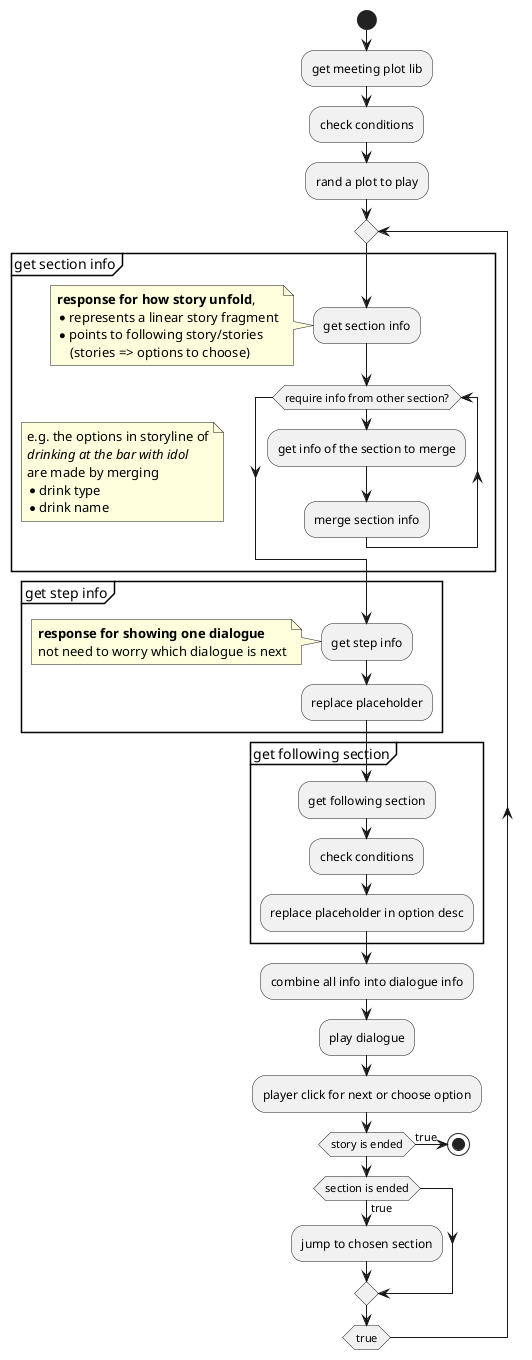 @startuml
start

:get meeting plot lib;
:check conditions;
:rand a plot to play;

repeat

partition "get section info" {
    :get section info;
    note
        **response for how story unfold**,
        * represents a linear story fragment
        * points to following story/stories
            (stories => options to choose)
    end note

    while (require info from other section?)
    note
        e.g. the options in storyline of
        //drinking at the bar with idol//
        are made by merging
        * drink type
        * drink name
    end note
        :get info of the section to merge;
        :merge section info;
    end while
}

partition "get step info" {
    :get step info;
    note
        **response for showing one dialogue**
        not need to worry which dialogue is next
    end note

    :replace placeholder;
}

partition "get following section" {
    :get following section;
    :check conditions;
    :replace placeholder in option desc;
}

:combine all info into dialogue info;
:play dialogue;
:player click for next or choose option;

if (story is ended) then (true)
    stop
endif

if (section is ended) then (true)
    :jump to chosen section;
endif

repeat while(true);

@enduml